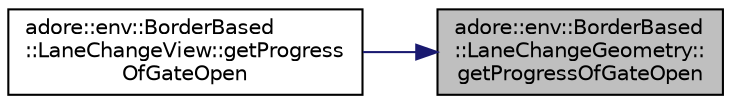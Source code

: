 digraph "adore::env::BorderBased::LaneChangeGeometry::getProgressOfGateOpen"
{
 // LATEX_PDF_SIZE
  edge [fontname="Helvetica",fontsize="10",labelfontname="Helvetica",labelfontsize="10"];
  node [fontname="Helvetica",fontsize="10",shape=record];
  rankdir="RL";
  Node1 [label="adore::env::BorderBased\l::LaneChangeGeometry::\lgetProgressOfGateOpen",height=0.2,width=0.4,color="black", fillcolor="grey75", style="filled", fontcolor="black",tooltip="Get the s-coordinate where the lane starts to be in direct adjacency to the LaneFollowingGeometry whi..."];
  Node1 -> Node2 [dir="back",color="midnightblue",fontsize="10",style="solid",fontname="Helvetica"];
  Node2 [label="adore::env::BorderBased\l::LaneChangeView::getProgress\lOfGateOpen",height=0.2,width=0.4,color="black", fillcolor="white", style="filled",URL="$classadore_1_1env_1_1BorderBased_1_1LaneChangeView.html#a9137770c63b359787b0c6d88e8f44bee",tooltip=" "];
}
